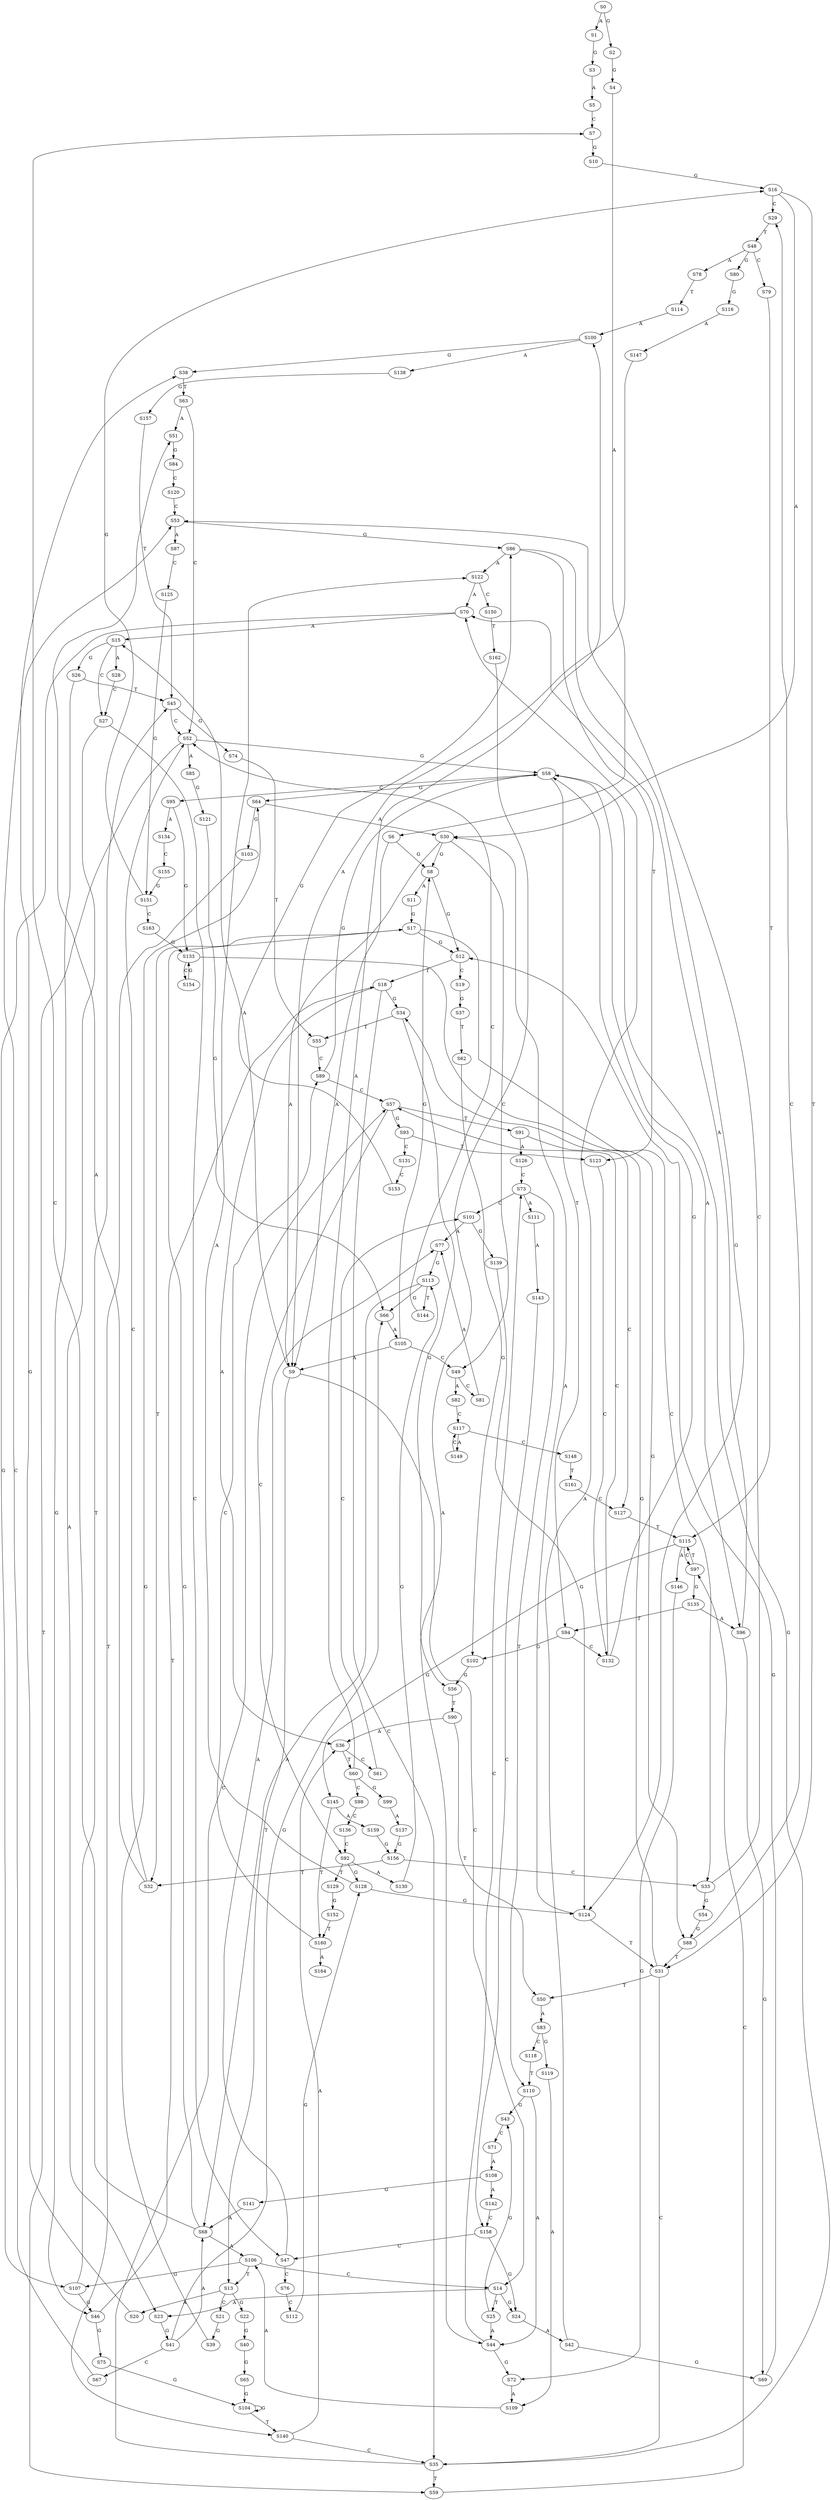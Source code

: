 strict digraph  {
	S0 -> S1 [ label = A ];
	S0 -> S2 [ label = G ];
	S1 -> S3 [ label = G ];
	S2 -> S4 [ label = G ];
	S3 -> S5 [ label = A ];
	S4 -> S6 [ label = A ];
	S5 -> S7 [ label = C ];
	S6 -> S8 [ label = G ];
	S6 -> S9 [ label = A ];
	S7 -> S10 [ label = G ];
	S8 -> S11 [ label = A ];
	S8 -> S12 [ label = G ];
	S9 -> S13 [ label = T ];
	S9 -> S14 [ label = C ];
	S9 -> S15 [ label = A ];
	S10 -> S16 [ label = G ];
	S11 -> S17 [ label = G ];
	S12 -> S18 [ label = T ];
	S12 -> S19 [ label = C ];
	S13 -> S20 [ label = A ];
	S13 -> S21 [ label = C ];
	S13 -> S22 [ label = G ];
	S14 -> S23 [ label = A ];
	S14 -> S24 [ label = G ];
	S14 -> S25 [ label = T ];
	S15 -> S26 [ label = G ];
	S15 -> S27 [ label = C ];
	S15 -> S28 [ label = A ];
	S16 -> S29 [ label = C ];
	S16 -> S30 [ label = A ];
	S16 -> S31 [ label = T ];
	S17 -> S32 [ label = T ];
	S17 -> S33 [ label = C ];
	S17 -> S12 [ label = G ];
	S18 -> S34 [ label = G ];
	S18 -> S35 [ label = C ];
	S18 -> S36 [ label = A ];
	S19 -> S37 [ label = G ];
	S20 -> S38 [ label = G ];
	S21 -> S39 [ label = G ];
	S22 -> S40 [ label = G ];
	S23 -> S41 [ label = G ];
	S24 -> S42 [ label = A ];
	S25 -> S43 [ label = G ];
	S25 -> S44 [ label = A ];
	S26 -> S45 [ label = T ];
	S26 -> S46 [ label = G ];
	S27 -> S47 [ label = C ];
	S27 -> S23 [ label = A ];
	S28 -> S27 [ label = C ];
	S29 -> S48 [ label = T ];
	S30 -> S9 [ label = A ];
	S30 -> S49 [ label = C ];
	S30 -> S8 [ label = G ];
	S31 -> S50 [ label = T ];
	S31 -> S35 [ label = C ];
	S31 -> S34 [ label = G ];
	S32 -> S51 [ label = A ];
	S32 -> S52 [ label = C ];
	S33 -> S53 [ label = C ];
	S33 -> S54 [ label = G ];
	S34 -> S55 [ label = T ];
	S34 -> S56 [ label = G ];
	S35 -> S57 [ label = C ];
	S35 -> S58 [ label = G ];
	S35 -> S59 [ label = T ];
	S36 -> S60 [ label = T ];
	S36 -> S61 [ label = C ];
	S37 -> S62 [ label = T ];
	S38 -> S63 [ label = T ];
	S39 -> S64 [ label = G ];
	S40 -> S65 [ label = G ];
	S41 -> S66 [ label = G ];
	S41 -> S67 [ label = C ];
	S41 -> S68 [ label = A ];
	S42 -> S69 [ label = G ];
	S42 -> S70 [ label = A ];
	S43 -> S71 [ label = C ];
	S44 -> S72 [ label = G ];
	S44 -> S73 [ label = C ];
	S45 -> S74 [ label = G ];
	S45 -> S52 [ label = C ];
	S46 -> S75 [ label = G ];
	S46 -> S18 [ label = T ];
	S47 -> S76 [ label = C ];
	S47 -> S77 [ label = A ];
	S48 -> S78 [ label = A ];
	S48 -> S79 [ label = C ];
	S48 -> S80 [ label = G ];
	S49 -> S81 [ label = C ];
	S49 -> S82 [ label = A ];
	S50 -> S83 [ label = A ];
	S51 -> S84 [ label = G ];
	S52 -> S59 [ label = T ];
	S52 -> S58 [ label = G ];
	S52 -> S85 [ label = A ];
	S53 -> S86 [ label = G ];
	S53 -> S87 [ label = A ];
	S54 -> S88 [ label = G ];
	S55 -> S89 [ label = C ];
	S56 -> S90 [ label = T ];
	S57 -> S91 [ label = T ];
	S57 -> S92 [ label = C ];
	S57 -> S93 [ label = G ];
	S58 -> S64 [ label = G ];
	S58 -> S94 [ label = T ];
	S58 -> S95 [ label = C ];
	S58 -> S96 [ label = A ];
	S59 -> S97 [ label = C ];
	S60 -> S98 [ label = C ];
	S60 -> S99 [ label = G ];
	S60 -> S100 [ label = A ];
	S61 -> S101 [ label = C ];
	S62 -> S102 [ label = G ];
	S63 -> S52 [ label = C ];
	S63 -> S51 [ label = A ];
	S64 -> S30 [ label = A ];
	S64 -> S103 [ label = G ];
	S65 -> S104 [ label = G ];
	S66 -> S105 [ label = A ];
	S67 -> S53 [ label = C ];
	S68 -> S7 [ label = C ];
	S68 -> S17 [ label = G ];
	S68 -> S106 [ label = A ];
	S69 -> S12 [ label = G ];
	S70 -> S15 [ label = A ];
	S70 -> S107 [ label = G ];
	S71 -> S108 [ label = A ];
	S72 -> S109 [ label = A ];
	S73 -> S101 [ label = C ];
	S73 -> S110 [ label = T ];
	S73 -> S111 [ label = A ];
	S74 -> S55 [ label = T ];
	S75 -> S104 [ label = G ];
	S76 -> S112 [ label = C ];
	S77 -> S113 [ label = G ];
	S78 -> S114 [ label = T ];
	S79 -> S115 [ label = T ];
	S80 -> S116 [ label = G ];
	S81 -> S77 [ label = A ];
	S82 -> S117 [ label = C ];
	S83 -> S118 [ label = C ];
	S83 -> S119 [ label = G ];
	S84 -> S120 [ label = C ];
	S85 -> S121 [ label = G ];
	S86 -> S122 [ label = A ];
	S86 -> S123 [ label = T ];
	S86 -> S124 [ label = G ];
	S87 -> S125 [ label = C ];
	S88 -> S29 [ label = C ];
	S88 -> S31 [ label = T ];
	S89 -> S58 [ label = G ];
	S89 -> S57 [ label = C ];
	S90 -> S36 [ label = A ];
	S90 -> S50 [ label = T ];
	S91 -> S126 [ label = A ];
	S91 -> S127 [ label = C ];
	S92 -> S128 [ label = G ];
	S92 -> S129 [ label = T ];
	S92 -> S130 [ label = A ];
	S93 -> S131 [ label = C ];
	S93 -> S123 [ label = T ];
	S94 -> S132 [ label = C ];
	S94 -> S102 [ label = G ];
	S95 -> S133 [ label = G ];
	S95 -> S134 [ label = A ];
	S96 -> S70 [ label = A ];
	S96 -> S69 [ label = G ];
	S97 -> S115 [ label = T ];
	S97 -> S135 [ label = G ];
	S98 -> S136 [ label = C ];
	S99 -> S137 [ label = A ];
	S100 -> S38 [ label = G ];
	S100 -> S138 [ label = A ];
	S101 -> S77 [ label = A ];
	S101 -> S139 [ label = G ];
	S102 -> S56 [ label = G ];
	S103 -> S140 [ label = T ];
	S104 -> S140 [ label = T ];
	S104 -> S104 [ label = G ];
	S105 -> S9 [ label = A ];
	S105 -> S49 [ label = C ];
	S105 -> S8 [ label = G ];
	S106 -> S13 [ label = T ];
	S106 -> S14 [ label = C ];
	S106 -> S107 [ label = G ];
	S107 -> S45 [ label = T ];
	S107 -> S46 [ label = G ];
	S108 -> S141 [ label = G ];
	S108 -> S142 [ label = A ];
	S109 -> S106 [ label = A ];
	S110 -> S44 [ label = A ];
	S110 -> S43 [ label = G ];
	S111 -> S143 [ label = A ];
	S112 -> S128 [ label = G ];
	S113 -> S144 [ label = T ];
	S113 -> S66 [ label = G ];
	S113 -> S68 [ label = A ];
	S114 -> S100 [ label = A ];
	S115 -> S145 [ label = G ];
	S115 -> S97 [ label = C ];
	S115 -> S146 [ label = A ];
	S116 -> S147 [ label = A ];
	S117 -> S148 [ label = C ];
	S117 -> S149 [ label = A ];
	S118 -> S110 [ label = T ];
	S119 -> S109 [ label = A ];
	S120 -> S53 [ label = C ];
	S121 -> S66 [ label = G ];
	S122 -> S70 [ label = A ];
	S122 -> S150 [ label = C ];
	S123 -> S132 [ label = C ];
	S124 -> S30 [ label = A ];
	S124 -> S31 [ label = T ];
	S125 -> S151 [ label = G ];
	S126 -> S73 [ label = C ];
	S127 -> S115 [ label = T ];
	S128 -> S122 [ label = A ];
	S128 -> S124 [ label = G ];
	S129 -> S152 [ label = G ];
	S130 -> S113 [ label = G ];
	S131 -> S153 [ label = C ];
	S132 -> S58 [ label = G ];
	S132 -> S57 [ label = C ];
	S133 -> S88 [ label = G ];
	S133 -> S154 [ label = C ];
	S134 -> S155 [ label = C ];
	S135 -> S96 [ label = A ];
	S135 -> S94 [ label = T ];
	S136 -> S92 [ label = C ];
	S137 -> S156 [ label = G ];
	S138 -> S157 [ label = G ];
	S139 -> S124 [ label = G ];
	S140 -> S36 [ label = A ];
	S140 -> S35 [ label = C ];
	S141 -> S68 [ label = A ];
	S142 -> S158 [ label = C ];
	S143 -> S158 [ label = C ];
	S144 -> S52 [ label = C ];
	S145 -> S159 [ label = A ];
	S145 -> S160 [ label = T ];
	S146 -> S72 [ label = G ];
	S147 -> S9 [ label = A ];
	S148 -> S161 [ label = T ];
	S149 -> S117 [ label = C ];
	S150 -> S162 [ label = T ];
	S151 -> S16 [ label = G ];
	S151 -> S163 [ label = C ];
	S152 -> S160 [ label = T ];
	S153 -> S86 [ label = G ];
	S154 -> S133 [ label = G ];
	S155 -> S151 [ label = G ];
	S156 -> S32 [ label = T ];
	S156 -> S33 [ label = C ];
	S157 -> S45 [ label = T ];
	S158 -> S47 [ label = C ];
	S158 -> S24 [ label = G ];
	S159 -> S156 [ label = G ];
	S160 -> S164 [ label = A ];
	S160 -> S89 [ label = C ];
	S161 -> S127 [ label = C ];
	S162 -> S44 [ label = A ];
	S163 -> S133 [ label = G ];
}
